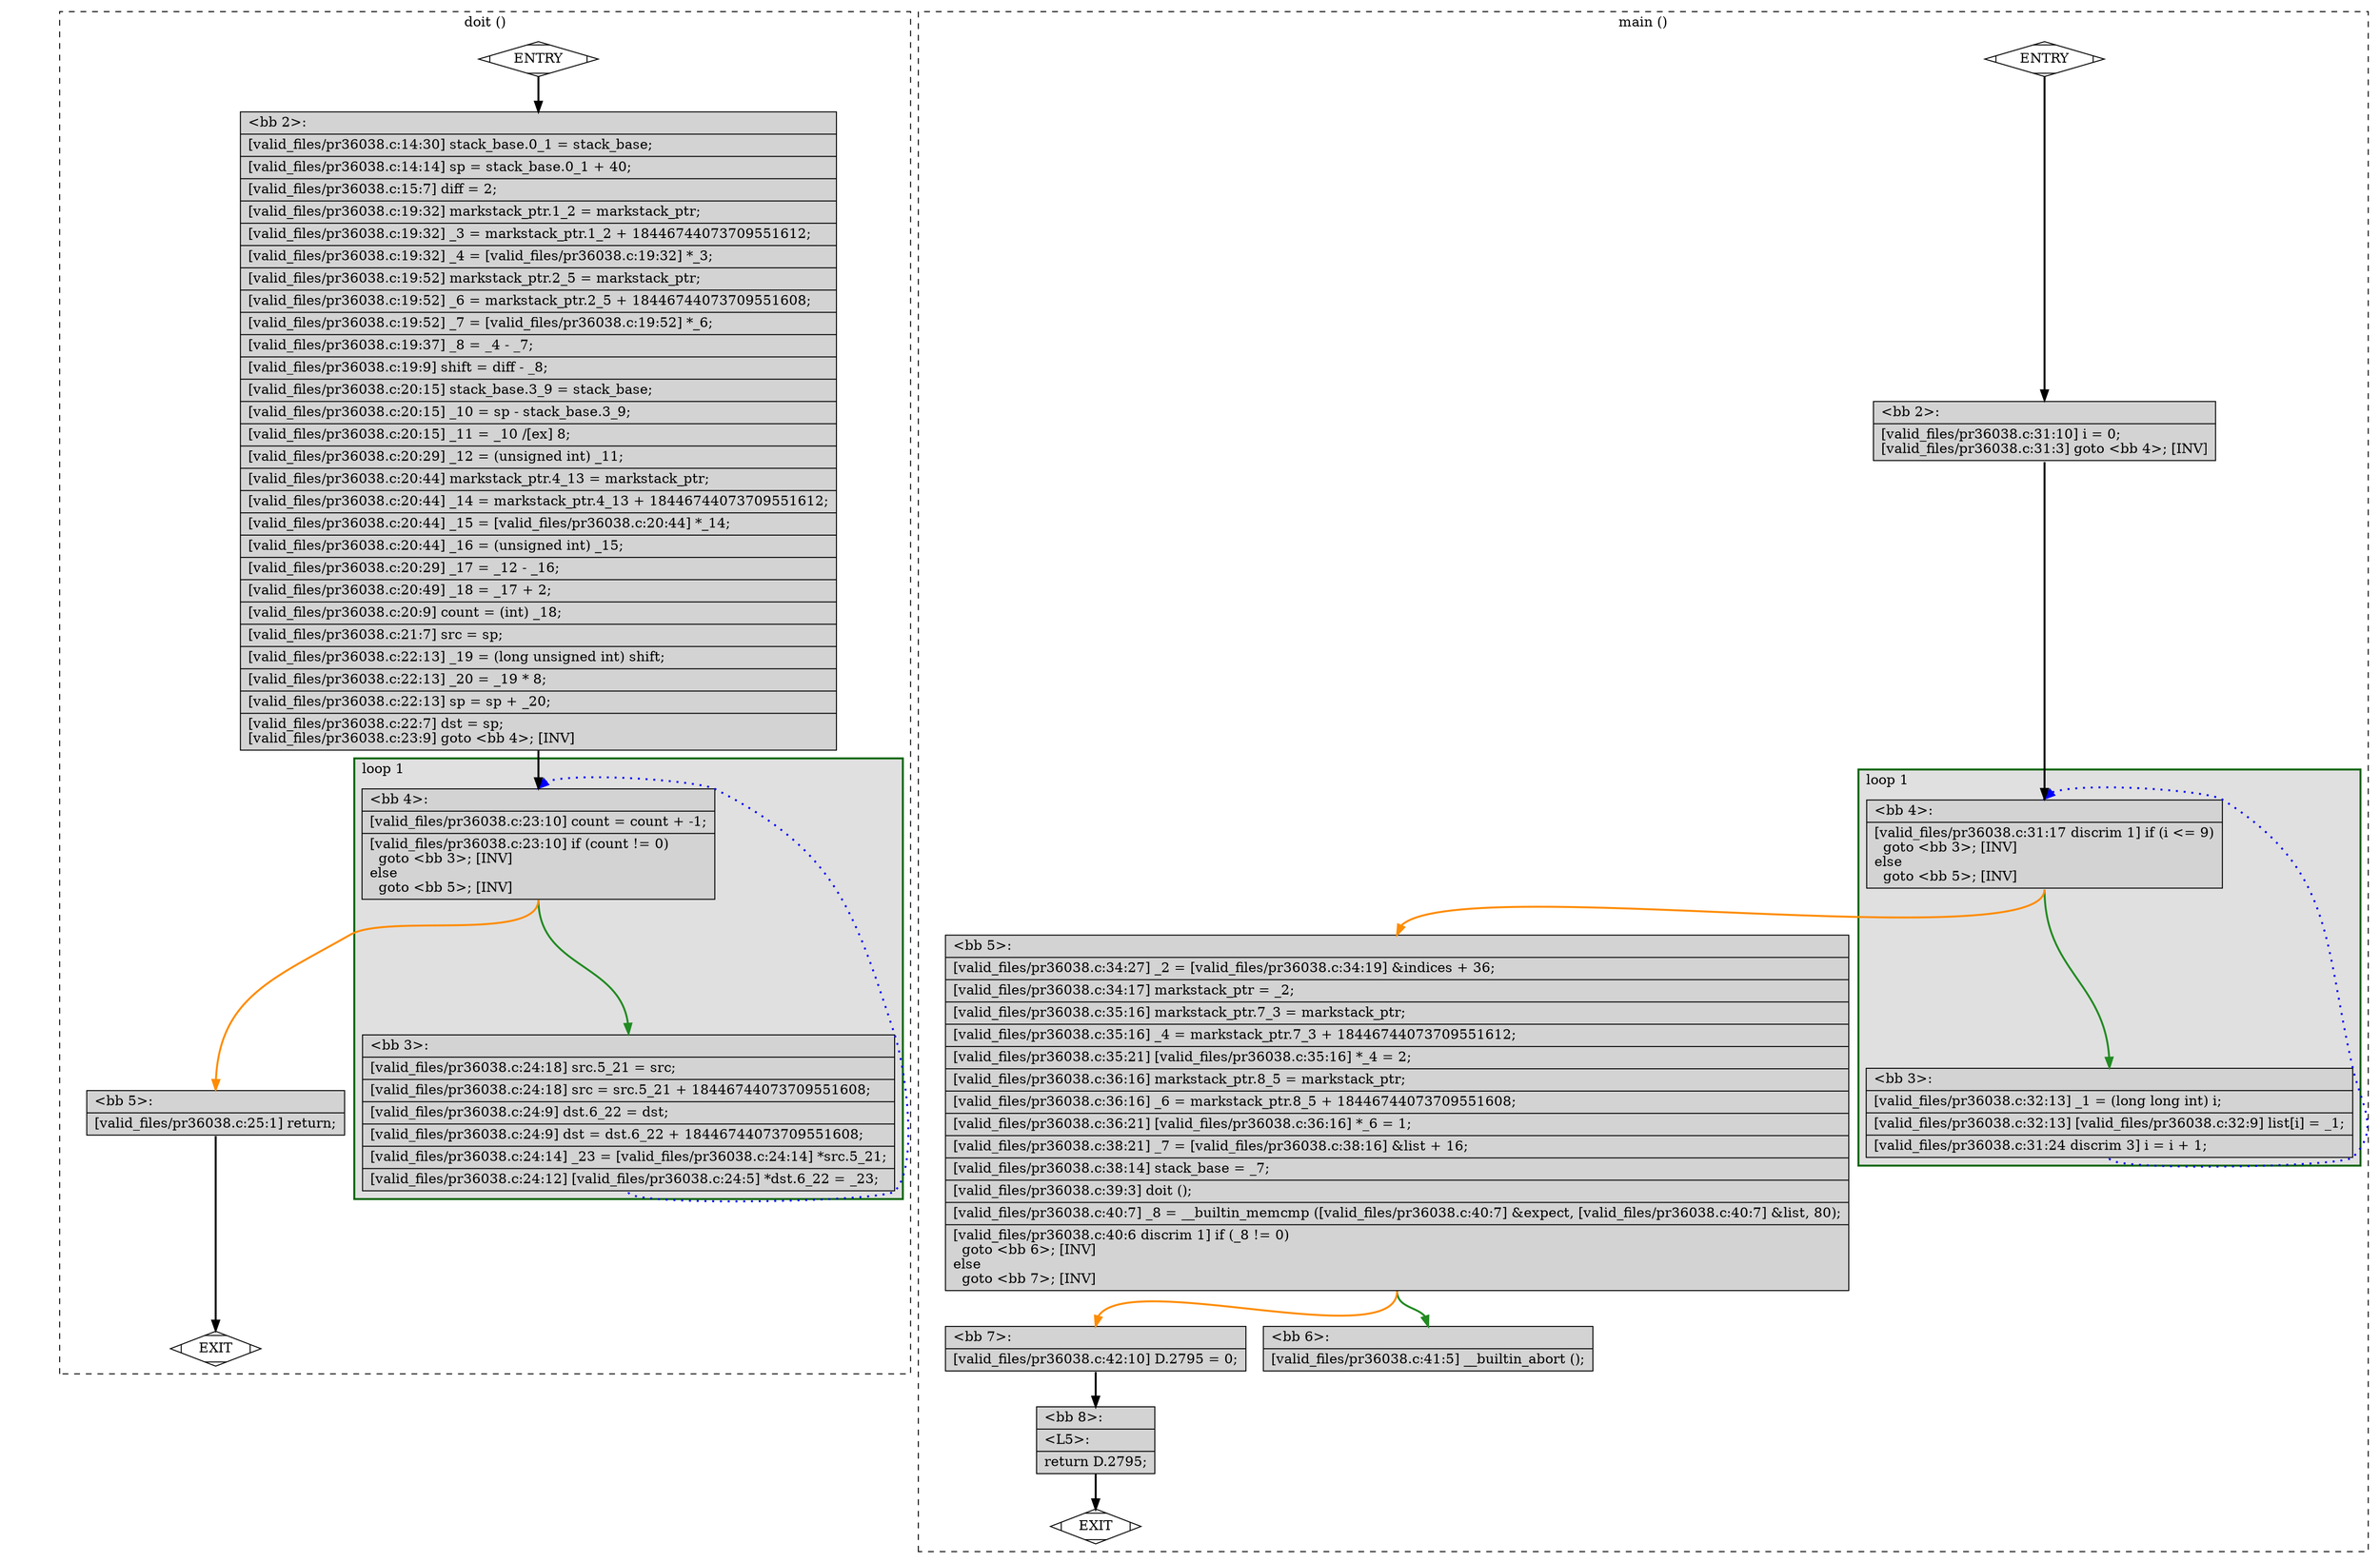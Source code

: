 digraph "a-pr36038.c.015t.cfg" {
overlap=false;
subgraph "cluster_doit" {
	style="dashed";
	color="black";
	label="doit ()";
	subgraph cluster_0_1 {
	style="filled";
	color="darkgreen";
	fillcolor="grey88";
	label="loop 1";
	labeljust=l;
	penwidth=2;
	fn_0_basic_block_4 [shape=record,style=filled,fillcolor=lightgrey,label="{\<bb\ 4\>:\l\
|[valid_files/pr36038.c:23:10]\ count\ =\ count\ +\ -1;\l\
|[valid_files/pr36038.c:23:10]\ if\ (count\ !=\ 0)\l\
\ \ goto\ \<bb\ 3\>;\ [INV]\l\
else\l\
\ \ goto\ \<bb\ 5\>;\ [INV]\l\
}"];

	fn_0_basic_block_3 [shape=record,style=filled,fillcolor=lightgrey,label="{\<bb\ 3\>:\l\
|[valid_files/pr36038.c:24:18]\ src.5_21\ =\ src;\l\
|[valid_files/pr36038.c:24:18]\ src\ =\ src.5_21\ +\ 18446744073709551608;\l\
|[valid_files/pr36038.c:24:9]\ dst.6_22\ =\ dst;\l\
|[valid_files/pr36038.c:24:9]\ dst\ =\ dst.6_22\ +\ 18446744073709551608;\l\
|[valid_files/pr36038.c:24:14]\ _23\ =\ [valid_files/pr36038.c:24:14]\ *src.5_21;\l\
|[valid_files/pr36038.c:24:12]\ [valid_files/pr36038.c:24:5]\ *dst.6_22\ =\ _23;\l\
}"];

	}
	fn_0_basic_block_0 [shape=Mdiamond,style=filled,fillcolor=white,label="ENTRY"];

	fn_0_basic_block_1 [shape=Mdiamond,style=filled,fillcolor=white,label="EXIT"];

	fn_0_basic_block_2 [shape=record,style=filled,fillcolor=lightgrey,label="{\<bb\ 2\>:\l\
|[valid_files/pr36038.c:14:30]\ stack_base.0_1\ =\ stack_base;\l\
|[valid_files/pr36038.c:14:14]\ sp\ =\ stack_base.0_1\ +\ 40;\l\
|[valid_files/pr36038.c:15:7]\ diff\ =\ 2;\l\
|[valid_files/pr36038.c:19:32]\ markstack_ptr.1_2\ =\ markstack_ptr;\l\
|[valid_files/pr36038.c:19:32]\ _3\ =\ markstack_ptr.1_2\ +\ 18446744073709551612;\l\
|[valid_files/pr36038.c:19:32]\ _4\ =\ [valid_files/pr36038.c:19:32]\ *_3;\l\
|[valid_files/pr36038.c:19:52]\ markstack_ptr.2_5\ =\ markstack_ptr;\l\
|[valid_files/pr36038.c:19:52]\ _6\ =\ markstack_ptr.2_5\ +\ 18446744073709551608;\l\
|[valid_files/pr36038.c:19:52]\ _7\ =\ [valid_files/pr36038.c:19:52]\ *_6;\l\
|[valid_files/pr36038.c:19:37]\ _8\ =\ _4\ -\ _7;\l\
|[valid_files/pr36038.c:19:9]\ shift\ =\ diff\ -\ _8;\l\
|[valid_files/pr36038.c:20:15]\ stack_base.3_9\ =\ stack_base;\l\
|[valid_files/pr36038.c:20:15]\ _10\ =\ sp\ -\ stack_base.3_9;\l\
|[valid_files/pr36038.c:20:15]\ _11\ =\ _10\ /[ex]\ 8;\l\
|[valid_files/pr36038.c:20:29]\ _12\ =\ (unsigned\ int)\ _11;\l\
|[valid_files/pr36038.c:20:44]\ markstack_ptr.4_13\ =\ markstack_ptr;\l\
|[valid_files/pr36038.c:20:44]\ _14\ =\ markstack_ptr.4_13\ +\ 18446744073709551612;\l\
|[valid_files/pr36038.c:20:44]\ _15\ =\ [valid_files/pr36038.c:20:44]\ *_14;\l\
|[valid_files/pr36038.c:20:44]\ _16\ =\ (unsigned\ int)\ _15;\l\
|[valid_files/pr36038.c:20:29]\ _17\ =\ _12\ -\ _16;\l\
|[valid_files/pr36038.c:20:49]\ _18\ =\ _17\ +\ 2;\l\
|[valid_files/pr36038.c:20:9]\ count\ =\ (int)\ _18;\l\
|[valid_files/pr36038.c:21:7]\ src\ =\ sp;\l\
|[valid_files/pr36038.c:22:13]\ _19\ =\ (long\ unsigned\ int)\ shift;\l\
|[valid_files/pr36038.c:22:13]\ _20\ =\ _19\ *\ 8;\l\
|[valid_files/pr36038.c:22:13]\ sp\ =\ sp\ +\ _20;\l\
|[valid_files/pr36038.c:22:7]\ dst\ =\ sp;\l\
[valid_files/pr36038.c:23:9]\ goto\ \<bb\ 4\>;\ [INV]\l\
}"];

	fn_0_basic_block_5 [shape=record,style=filled,fillcolor=lightgrey,label="{\<bb\ 5\>:\l\
|[valid_files/pr36038.c:25:1]\ return;\l\
}"];

	fn_0_basic_block_0:s -> fn_0_basic_block_2:n [style="solid,bold",color=black,weight=100,constraint=true];
	fn_0_basic_block_2:s -> fn_0_basic_block_4:n [style="solid,bold",color=black,weight=100,constraint=true];
	fn_0_basic_block_3:s -> fn_0_basic_block_4:n [style="dotted,bold",color=blue,weight=10,constraint=false];
	fn_0_basic_block_4:s -> fn_0_basic_block_3:n [style="solid,bold",color=forestgreen,weight=10,constraint=true];
	fn_0_basic_block_4:s -> fn_0_basic_block_5:n [style="solid,bold",color=darkorange,weight=10,constraint=true];
	fn_0_basic_block_5:s -> fn_0_basic_block_1:n [style="solid,bold",color=black,weight=10,constraint=true];
	fn_0_basic_block_0:s -> fn_0_basic_block_1:n [style="invis",constraint=true];
}
subgraph "cluster_main" {
	style="dashed";
	color="black";
	label="main ()";
	subgraph cluster_1_1 {
	style="filled";
	color="darkgreen";
	fillcolor="grey88";
	label="loop 1";
	labeljust=l;
	penwidth=2;
	fn_1_basic_block_4 [shape=record,style=filled,fillcolor=lightgrey,label="{\<bb\ 4\>:\l\
|[valid_files/pr36038.c:31:17\ discrim\ 1]\ if\ (i\ \<=\ 9)\l\
\ \ goto\ \<bb\ 3\>;\ [INV]\l\
else\l\
\ \ goto\ \<bb\ 5\>;\ [INV]\l\
}"];

	fn_1_basic_block_3 [shape=record,style=filled,fillcolor=lightgrey,label="{\<bb\ 3\>:\l\
|[valid_files/pr36038.c:32:13]\ _1\ =\ (long\ long\ int)\ i;\l\
|[valid_files/pr36038.c:32:13]\ [valid_files/pr36038.c:32:9]\ list[i]\ =\ _1;\l\
|[valid_files/pr36038.c:31:24\ discrim\ 3]\ i\ =\ i\ +\ 1;\l\
}"];

	}
	fn_1_basic_block_0 [shape=Mdiamond,style=filled,fillcolor=white,label="ENTRY"];

	fn_1_basic_block_1 [shape=Mdiamond,style=filled,fillcolor=white,label="EXIT"];

	fn_1_basic_block_2 [shape=record,style=filled,fillcolor=lightgrey,label="{\<bb\ 2\>:\l\
|[valid_files/pr36038.c:31:10]\ i\ =\ 0;\l\
[valid_files/pr36038.c:31:3]\ goto\ \<bb\ 4\>;\ [INV]\l\
}"];

	fn_1_basic_block_5 [shape=record,style=filled,fillcolor=lightgrey,label="{\<bb\ 5\>:\l\
|[valid_files/pr36038.c:34:27]\ _2\ =\ [valid_files/pr36038.c:34:19]\ &indices\ +\ 36;\l\
|[valid_files/pr36038.c:34:17]\ markstack_ptr\ =\ _2;\l\
|[valid_files/pr36038.c:35:16]\ markstack_ptr.7_3\ =\ markstack_ptr;\l\
|[valid_files/pr36038.c:35:16]\ _4\ =\ markstack_ptr.7_3\ +\ 18446744073709551612;\l\
|[valid_files/pr36038.c:35:21]\ [valid_files/pr36038.c:35:16]\ *_4\ =\ 2;\l\
|[valid_files/pr36038.c:36:16]\ markstack_ptr.8_5\ =\ markstack_ptr;\l\
|[valid_files/pr36038.c:36:16]\ _6\ =\ markstack_ptr.8_5\ +\ 18446744073709551608;\l\
|[valid_files/pr36038.c:36:21]\ [valid_files/pr36038.c:36:16]\ *_6\ =\ 1;\l\
|[valid_files/pr36038.c:38:21]\ _7\ =\ [valid_files/pr36038.c:38:16]\ &list\ +\ 16;\l\
|[valid_files/pr36038.c:38:14]\ stack_base\ =\ _7;\l\
|[valid_files/pr36038.c:39:3]\ doit\ ();\l\
|[valid_files/pr36038.c:40:7]\ _8\ =\ __builtin_memcmp\ ([valid_files/pr36038.c:40:7]\ &expect,\ [valid_files/pr36038.c:40:7]\ &list,\ 80);\l\
|[valid_files/pr36038.c:40:6\ discrim\ 1]\ if\ (_8\ !=\ 0)\l\
\ \ goto\ \<bb\ 6\>;\ [INV]\l\
else\l\
\ \ goto\ \<bb\ 7\>;\ [INV]\l\
}"];

	fn_1_basic_block_6 [shape=record,style=filled,fillcolor=lightgrey,label="{\<bb\ 6\>:\l\
|[valid_files/pr36038.c:41:5]\ __builtin_abort\ ();\l\
}"];

	fn_1_basic_block_7 [shape=record,style=filled,fillcolor=lightgrey,label="{\<bb\ 7\>:\l\
|[valid_files/pr36038.c:42:10]\ D.2795\ =\ 0;\l\
}"];

	fn_1_basic_block_8 [shape=record,style=filled,fillcolor=lightgrey,label="{\<bb\ 8\>:\l\
|\<L5\>:\l\
|return\ D.2795;\l\
}"];

	fn_1_basic_block_0:s -> fn_1_basic_block_2:n [style="solid,bold",color=black,weight=100,constraint=true];
	fn_1_basic_block_2:s -> fn_1_basic_block_4:n [style="solid,bold",color=black,weight=100,constraint=true];
	fn_1_basic_block_3:s -> fn_1_basic_block_4:n [style="dotted,bold",color=blue,weight=10,constraint=false];
	fn_1_basic_block_4:s -> fn_1_basic_block_3:n [style="solid,bold",color=forestgreen,weight=10,constraint=true];
	fn_1_basic_block_4:s -> fn_1_basic_block_5:n [style="solid,bold",color=darkorange,weight=10,constraint=true];
	fn_1_basic_block_5:s -> fn_1_basic_block_6:n [style="solid,bold",color=forestgreen,weight=10,constraint=true];
	fn_1_basic_block_5:s -> fn_1_basic_block_7:n [style="solid,bold",color=darkorange,weight=10,constraint=true];
	fn_1_basic_block_7:s -> fn_1_basic_block_8:n [style="solid,bold",color=black,weight=100,constraint=true];
	fn_1_basic_block_8:s -> fn_1_basic_block_1:n [style="solid,bold",color=black,weight=10,constraint=true];
	fn_1_basic_block_0:s -> fn_1_basic_block_1:n [style="invis",constraint=true];
}
}
